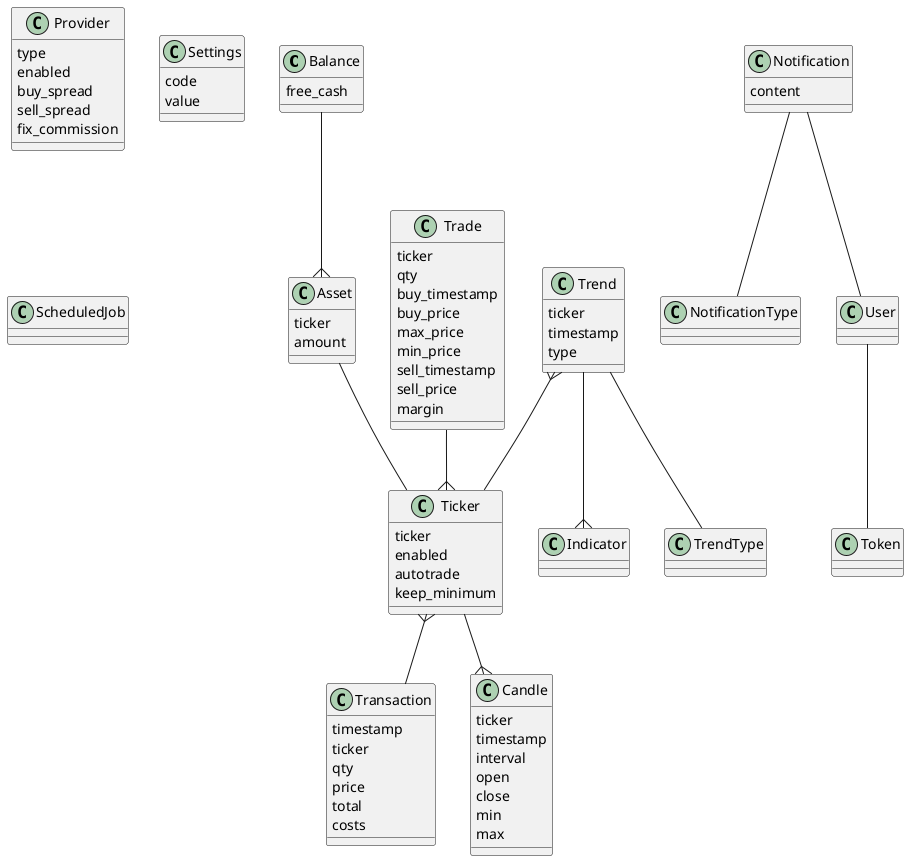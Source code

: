 @startuml model
class Balance {
  free_cash
}

class Asset {
  ticker
  amount
}

Balance --{ Asset
Asset -- Ticker

class Trade {
  ticker
  qty
  buy_timestamp
  buy_price
  max_price
  min_price
  sell_timestamp
  sell_price
  margin

}

class Transaction {
  timestamp
  ticker
  qty
  price
  total
  costs
}

class Ticker {
  ticker
  enabled
  autotrade
  keep_minimum
}

class Candle {
  ticker
  timestamp
  interval
  open
  close
  min
  max
}

Ticker --{ Candle
Ticker }-- Transaction
Trade --{ Ticker
Trend }-- Ticker

class Provider {
  type
  enabled
  buy_spread
  sell_spread
  fix_commission
}

class Trend {
  ticker
  timestamp
  type
}

class Indicator {

}

class TrendType {
}

Trend -- TrendType
Trend --{ Indicator

class Settings {
  code
  value
}

class Notification {
  content
}

class NotificationType

Notification -- NotificationType

class ScheduledJob {
}

class User {

}

class Token {

}

User -- Token
Notification -- User
@enduml
